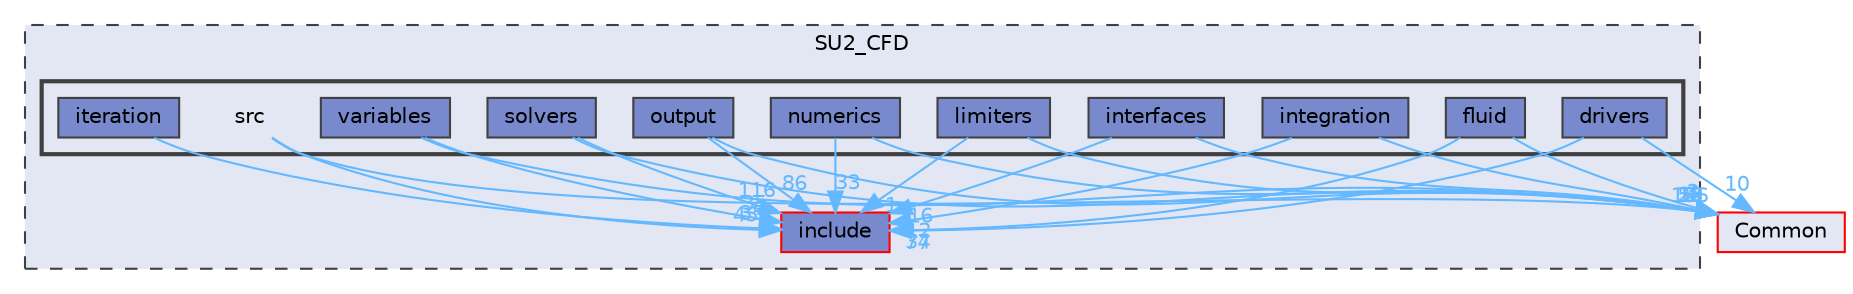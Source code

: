 digraph "SU2_CFD/src"
{
 // LATEX_PDF_SIZE
  bgcolor="transparent";
  edge [fontname=Helvetica,fontsize=10,labelfontname=Helvetica,labelfontsize=10];
  node [fontname=Helvetica,fontsize=10,shape=box,height=0.2,width=0.4];
  compound=true
  subgraph clusterdir_6f9fd837e39f246a8f0c94f670ad0309 {
    graph [ bgcolor="#e3e7f4", pencolor="grey25", label="SU2_CFD", fontname=Helvetica,fontsize=10 style="filled,dashed", URL="dir_6f9fd837e39f246a8f0c94f670ad0309.html",tooltip=""]
  dir_3b735dd5547717c34264cbbbba892a8a [label="include", fillcolor="#788acd", color="red", style="filled", URL="dir_3b735dd5547717c34264cbbbba892a8a.html",tooltip=""];
  subgraph clusterdir_74ad77d76f42ded9212b1c5616a2ad50 {
    graph [ bgcolor="#e3e7f4", pencolor="grey25", label="", fontname=Helvetica,fontsize=10 style="filled,bold", URL="dir_74ad77d76f42ded9212b1c5616a2ad50.html",tooltip=""]
    dir_74ad77d76f42ded9212b1c5616a2ad50 [shape=plaintext, label="src"];
  dir_b0182a5812ea3fac6fff80697a988eec [label="drivers", fillcolor="#788acd", color="grey25", style="filled", URL="dir_b0182a5812ea3fac6fff80697a988eec.html",tooltip=""];
  dir_5e1d7ccdcdbb8a700f5754c2008d59ab [label="fluid", fillcolor="#788acd", color="grey25", style="filled", URL="dir_5e1d7ccdcdbb8a700f5754c2008d59ab.html",tooltip=""];
  dir_79b1bbd64902cc3640d4484abe3dbe15 [label="integration", fillcolor="#788acd", color="grey25", style="filled", URL="dir_79b1bbd64902cc3640d4484abe3dbe15.html",tooltip=""];
  dir_bc6ca47179aa66d6c6c3669f11c83c84 [label="interfaces", fillcolor="#788acd", color="grey25", style="filled", URL="dir_bc6ca47179aa66d6c6c3669f11c83c84.html",tooltip=""];
  dir_cddc5ffaf789cc806aeb948b45f36b46 [label="iteration", fillcolor="#788acd", color="grey25", style="filled", URL="dir_cddc5ffaf789cc806aeb948b45f36b46.html",tooltip=""];
  dir_76e73f98d05895a64ff4a5c9a87bcdb9 [label="limiters", fillcolor="#788acd", color="grey25", style="filled", URL="dir_76e73f98d05895a64ff4a5c9a87bcdb9.html",tooltip=""];
  dir_28ed81e72bcc2d8001c2a1104e4c8ee3 [label="numerics", fillcolor="#788acd", color="grey25", style="filled", URL="dir_28ed81e72bcc2d8001c2a1104e4c8ee3.html",tooltip=""];
  dir_9ae4148c9585a0d909fee6e87001ed2b [label="output", fillcolor="#788acd", color="grey25", style="filled", URL="dir_9ae4148c9585a0d909fee6e87001ed2b.html",tooltip=""];
  dir_320eb617c00a5dd44b94c6b6f4553ab7 [label="solvers", fillcolor="#788acd", color="grey25", style="filled", URL="dir_320eb617c00a5dd44b94c6b6f4553ab7.html",tooltip=""];
  dir_cef5c94d7eb549a7cc37fa2b603b3700 [label="variables", fillcolor="#788acd", color="grey25", style="filled", URL="dir_cef5c94d7eb549a7cc37fa2b603b3700.html",tooltip=""];
  }
  }
  dir_4ab6b4cc6a7edbff49100e9123df213f [label="Common", fillcolor="#e3e7f4", color="red", style="filled", URL="dir_4ab6b4cc6a7edbff49100e9123df213f.html",tooltip=""];
  dir_74ad77d76f42ded9212b1c5616a2ad50->dir_3b735dd5547717c34264cbbbba892a8a [headlabel="450", labeldistance=1.5 headhref="dir_000084_000047.html" href="dir_000084_000047.html" color="steelblue1" fontcolor="steelblue1"];
  dir_74ad77d76f42ded9212b1c5616a2ad50->dir_4ab6b4cc6a7edbff49100e9123df213f [headlabel="136", labeldistance=1.5 headhref="dir_000084_000008.html" href="dir_000084_000008.html" color="steelblue1" fontcolor="steelblue1"];
  dir_b0182a5812ea3fac6fff80697a988eec->dir_3b735dd5547717c34264cbbbba892a8a [headlabel="77", labeldistance=1.5 headhref="dir_000021_000047.html" href="dir_000021_000047.html" color="steelblue1" fontcolor="steelblue1"];
  dir_b0182a5812ea3fac6fff80697a988eec->dir_4ab6b4cc6a7edbff49100e9123df213f [headlabel="10", labeldistance=1.5 headhref="dir_000021_000008.html" href="dir_000021_000008.html" color="steelblue1" fontcolor="steelblue1"];
  dir_5e1d7ccdcdbb8a700f5754c2008d59ab->dir_3b735dd5547717c34264cbbbba892a8a [headlabel="34", labeldistance=1.5 headhref="dir_000038_000047.html" href="dir_000038_000047.html" color="steelblue1" fontcolor="steelblue1"];
  dir_5e1d7ccdcdbb8a700f5754c2008d59ab->dir_4ab6b4cc6a7edbff49100e9123df213f [headlabel="3", labeldistance=1.5 headhref="dir_000038_000008.html" href="dir_000038_000008.html" color="steelblue1" fontcolor="steelblue1"];
  dir_79b1bbd64902cc3640d4484abe3dbe15->dir_3b735dd5547717c34264cbbbba892a8a [headlabel="12", labeldistance=1.5 headhref="dir_000052_000047.html" href="dir_000052_000047.html" color="steelblue1" fontcolor="steelblue1"];
  dir_79b1bbd64902cc3640d4484abe3dbe15->dir_4ab6b4cc6a7edbff49100e9123df213f [headlabel="4", labeldistance=1.5 headhref="dir_000052_000008.html" href="dir_000052_000008.html" color="steelblue1" fontcolor="steelblue1"];
  dir_bc6ca47179aa66d6c6c3669f11c83c84->dir_3b735dd5547717c34264cbbbba892a8a [headlabel="16", labeldistance=1.5 headhref="dir_000056_000047.html" href="dir_000056_000047.html" color="steelblue1" fontcolor="steelblue1"];
  dir_bc6ca47179aa66d6c6c3669f11c83c84->dir_4ab6b4cc6a7edbff49100e9123df213f [headlabel="19", labeldistance=1.5 headhref="dir_000056_000008.html" href="dir_000056_000008.html" color="steelblue1" fontcolor="steelblue1"];
  dir_cddc5ffaf789cc806aeb948b45f36b46->dir_3b735dd5547717c34264cbbbba892a8a [headlabel="35", labeldistance=1.5 headhref="dir_000058_000047.html" href="dir_000058_000047.html" color="steelblue1" fontcolor="steelblue1"];
  dir_76e73f98d05895a64ff4a5c9a87bcdb9->dir_3b735dd5547717c34264cbbbba892a8a [headlabel="1", labeldistance=1.5 headhref="dir_000060_000047.html" href="dir_000060_000047.html" color="steelblue1" fontcolor="steelblue1"];
  dir_76e73f98d05895a64ff4a5c9a87bcdb9->dir_4ab6b4cc6a7edbff49100e9123df213f [headlabel="2", labeldistance=1.5 headhref="dir_000060_000008.html" href="dir_000060_000008.html" color="steelblue1" fontcolor="steelblue1"];
  dir_28ed81e72bcc2d8001c2a1104e4c8ee3->dir_3b735dd5547717c34264cbbbba892a8a [headlabel="33", labeldistance=1.5 headhref="dir_000070_000047.html" href="dir_000070_000047.html" color="steelblue1" fontcolor="steelblue1"];
  dir_28ed81e72bcc2d8001c2a1104e4c8ee3->dir_4ab6b4cc6a7edbff49100e9123df213f [headlabel="16", labeldistance=1.5 headhref="dir_000070_000008.html" href="dir_000070_000008.html" color="steelblue1" fontcolor="steelblue1"];
  dir_9ae4148c9585a0d909fee6e87001ed2b->dir_3b735dd5547717c34264cbbbba892a8a [headlabel="86", labeldistance=1.5 headhref="dir_000073_000047.html" href="dir_000073_000047.html" color="steelblue1" fontcolor="steelblue1"];
  dir_9ae4148c9585a0d909fee6e87001ed2b->dir_4ab6b4cc6a7edbff49100e9123df213f [headlabel="23", labeldistance=1.5 headhref="dir_000073_000008.html" href="dir_000073_000008.html" color="steelblue1" fontcolor="steelblue1"];
  dir_320eb617c00a5dd44b94c6b6f4553ab7->dir_3b735dd5547717c34264cbbbba892a8a [headlabel="116", labeldistance=1.5 headhref="dir_000080_000047.html" href="dir_000080_000047.html" color="steelblue1" fontcolor="steelblue1"];
  dir_320eb617c00a5dd44b94c6b6f4553ab7->dir_4ab6b4cc6a7edbff49100e9123df213f [headlabel="55", labeldistance=1.5 headhref="dir_000080_000008.html" href="dir_000080_000008.html" color="steelblue1" fontcolor="steelblue1"];
  dir_cef5c94d7eb549a7cc37fa2b603b3700->dir_3b735dd5547717c34264cbbbba892a8a [headlabel="35", labeldistance=1.5 headhref="dir_000101_000047.html" href="dir_000101_000047.html" color="steelblue1" fontcolor="steelblue1"];
  dir_cef5c94d7eb549a7cc37fa2b603b3700->dir_4ab6b4cc6a7edbff49100e9123df213f [headlabel="3", labeldistance=1.5 headhref="dir_000101_000008.html" href="dir_000101_000008.html" color="steelblue1" fontcolor="steelblue1"];
}
